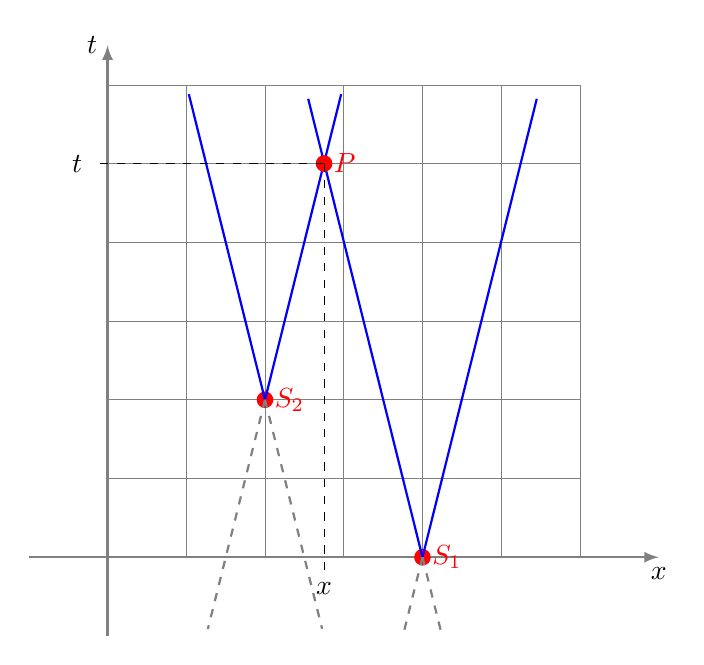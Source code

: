 \begin{tikzpicture}[scale=1]


  \draw[->,>=latex,thick,gray] (-1,0) -- (7,0) node[below,black] {$x$};
  \draw[->,>=latex,thick,gray] (0,-1) -- (0,6.5) node[left,black] {$t$};

% La grille 
\draw[step=1,very thin, gray] (0,0) grid (6,6);

% Premier cone

% Centre
\coordinate (S1)  at (4,0);
\fill[red] (S1) circle (3pt)node[right] {$S_1$};
% \draw[dashed] (S1)--(2,-0.2) node[below] {$x_1$};
% \draw[dashed] (S1)--(-0.2,2) node[left] {$t_1$};

% Rayons
  \draw[thick,blue] (S1)--+(76:6);
  \draw[thick,blue] (S1)--+(104:6);
  \draw[thick,dashed,gray] (S1)--+(76:-1);
  \draw[thick,dashed,gray] (S1)--+(104:-1);


% Second cone

% Centre
\coordinate (S2)  at (2,2);
\fill[red] (S2) circle (3pt)node[right] {$S_2$};
% \draw[dashed] (S2)--(4,-0.2) node[below] {$x_2$};
% \draw[dashed] (S2)--(-0.2,1) node[left] {$t_2$};

% Rayons
  \draw[thick,blue] (S2)--+(76:4);
  \draw[thick,blue] (S2)--+(104:4);
  \draw[thick,dashed,gray] (S2)--+(76:-3);
  \draw[thick,dashed,gray] (S2)--+(104:-3);

% Intersection
\coordinate (P)  at (2.75,5);
\fill[red] (P) circle (3pt) node[right] {$P$};

\draw[dashed] (P)--(2.75,-0.2) node[below] {$x$};
\draw[dashed] (P)--(-0.2,5) node[left] {$t$};

\end{tikzpicture}

